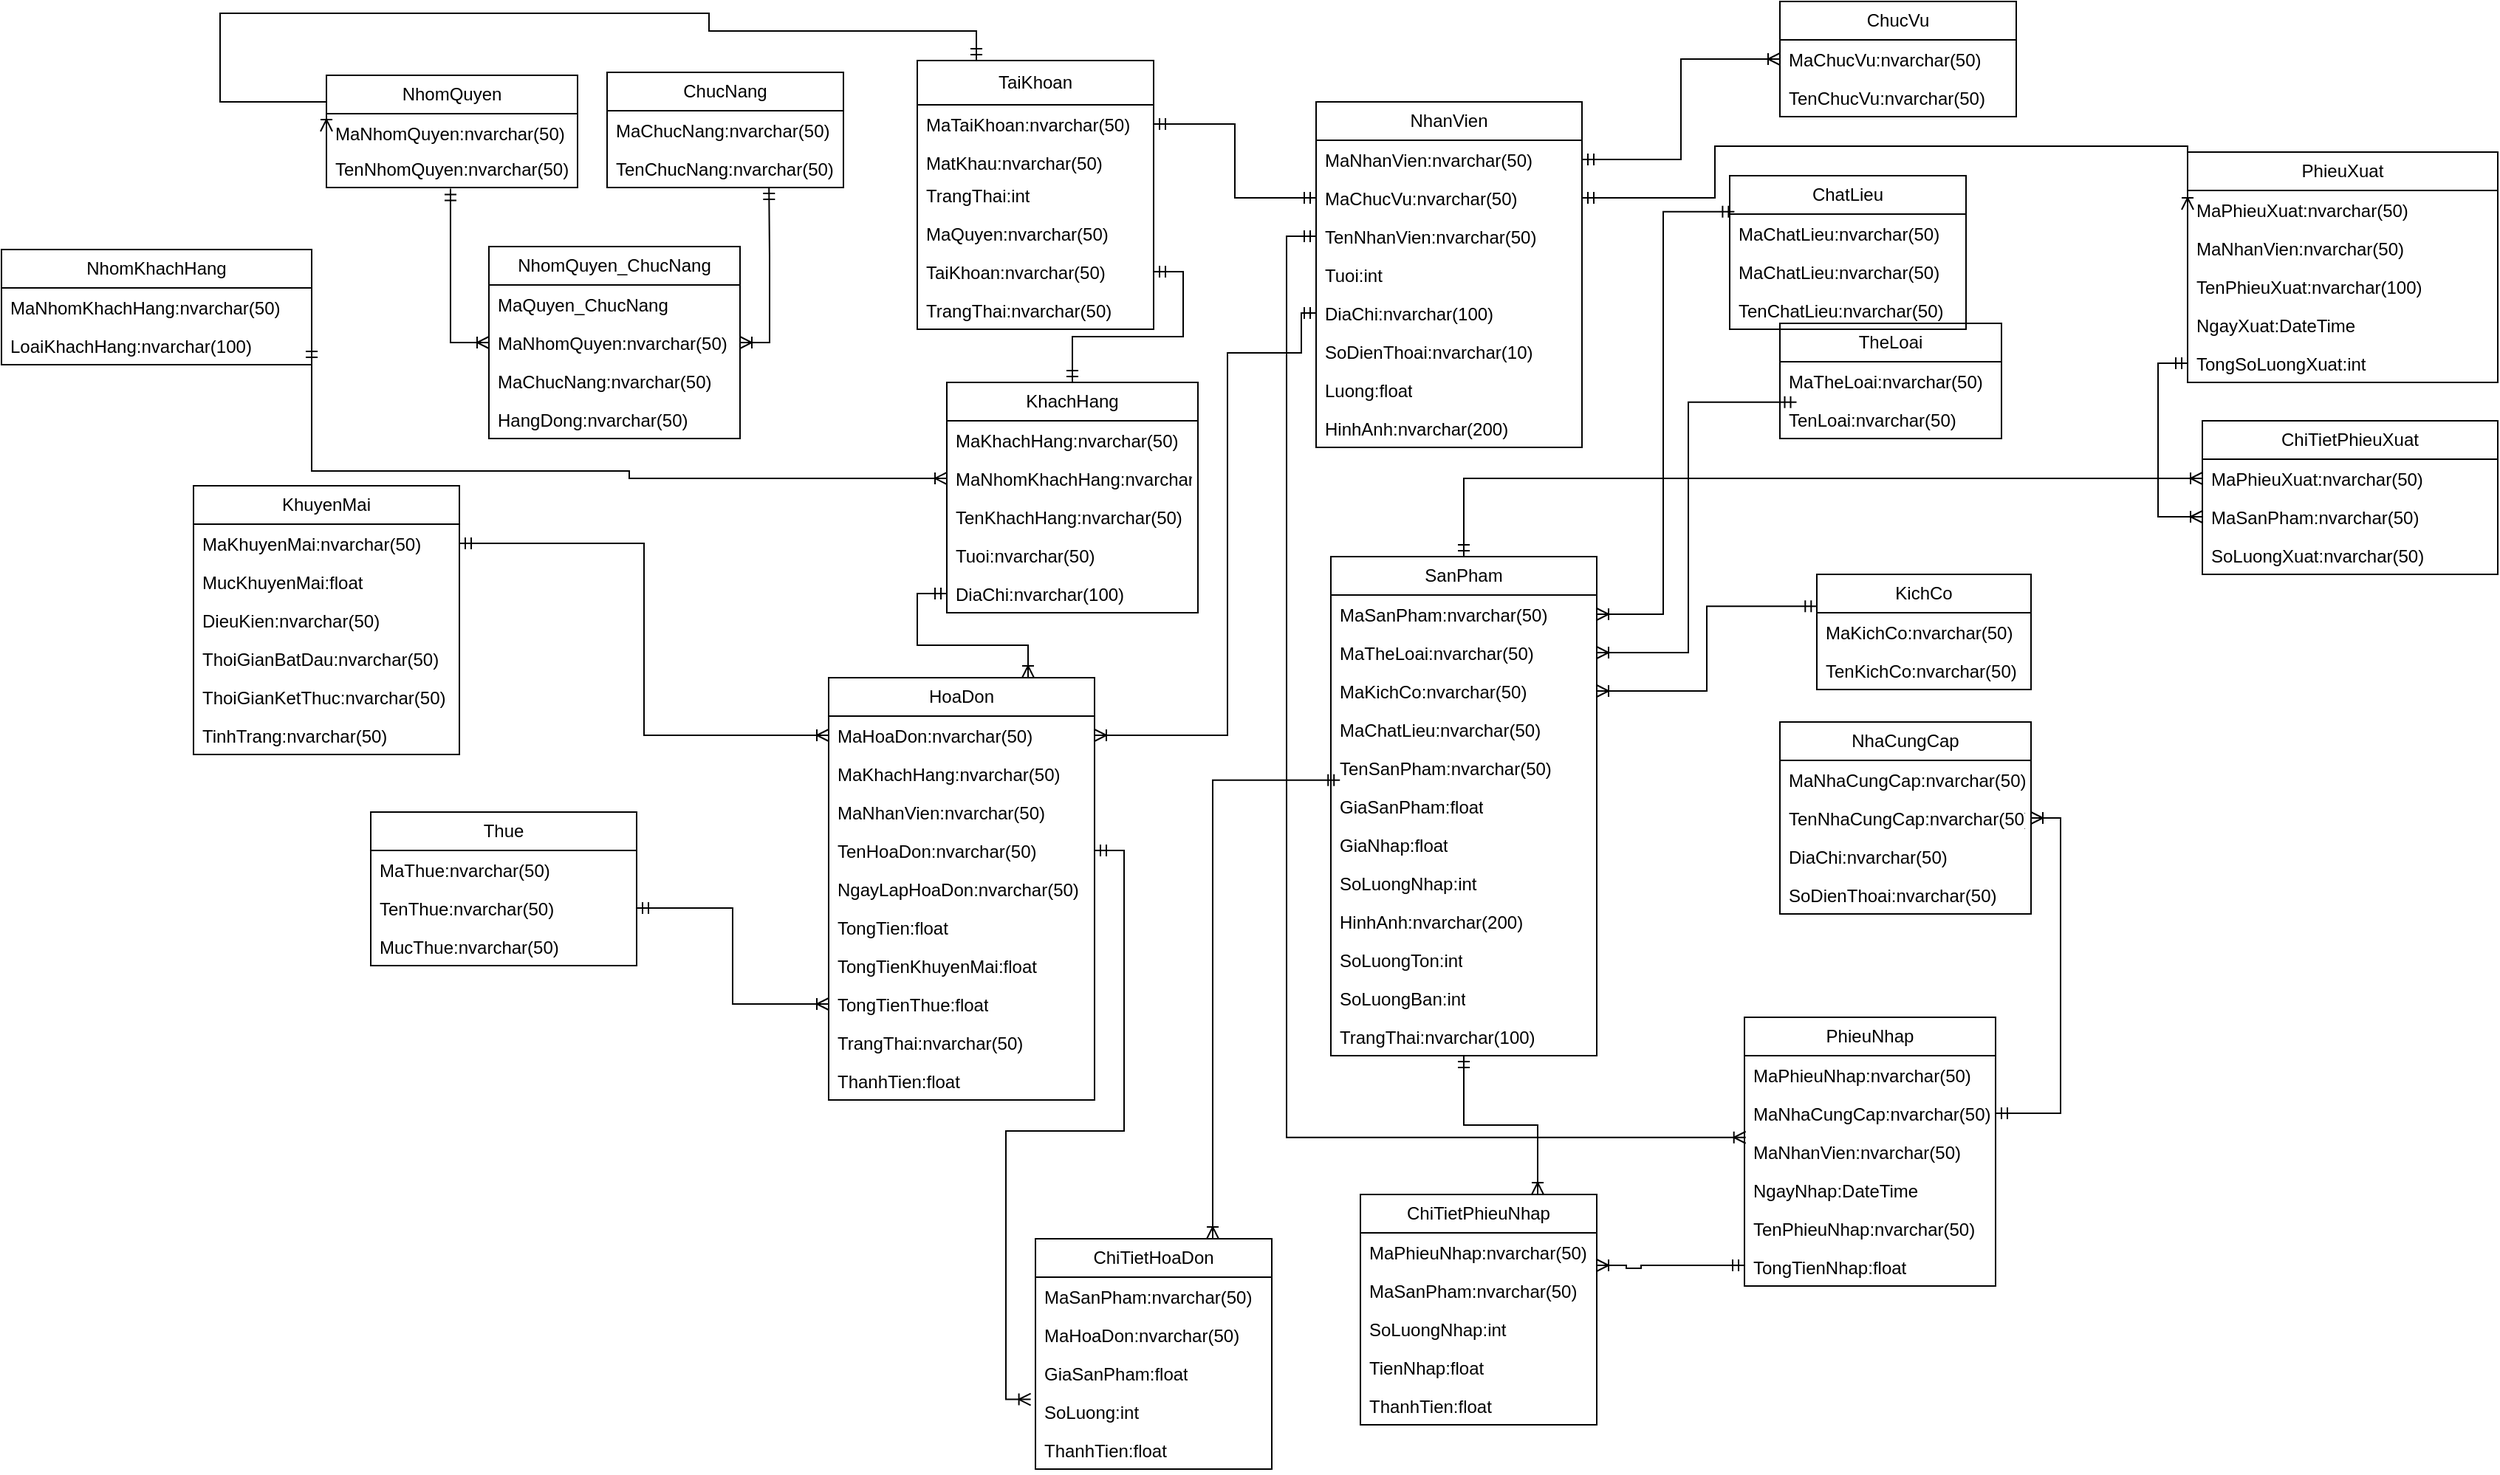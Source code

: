 <mxfile version="21.7.5" type="github">
  <diagram name="Trang-1" id="ebLVP_EeFep824AZLhWY">
    <mxGraphModel dx="1006" dy="559" grid="1" gridSize="10" guides="1" tooltips="1" connect="1" arrows="1" fold="1" page="1" pageScale="1" pageWidth="827" pageHeight="1169" math="0" shadow="0">
      <root>
        <mxCell id="0" />
        <mxCell id="1" parent="0" />
        <mxCell id="6RFZDff2Cd3n8iW6gW3c-8" value="NhomQuyen" style="swimlane;fontStyle=0;childLayout=stackLayout;horizontal=1;startSize=26;fillColor=none;horizontalStack=0;resizeParent=1;resizeParentMax=0;resizeLast=0;collapsible=1;marginBottom=0;whiteSpace=wrap;html=1;" parent="1" vertex="1">
          <mxGeometry x="520" y="52" width="170" height="76" as="geometry" />
        </mxCell>
        <mxCell id="6RFZDff2Cd3n8iW6gW3c-9" value="MaNhomQuyen:nvarchar(50)" style="text;strokeColor=none;fillColor=none;align=left;verticalAlign=top;spacingLeft=4;spacingRight=4;overflow=hidden;rotatable=0;points=[[0,0.5],[1,0.5]];portConstraint=eastwest;whiteSpace=wrap;html=1;" parent="6RFZDff2Cd3n8iW6gW3c-8" vertex="1">
          <mxGeometry y="26" width="170" height="24" as="geometry" />
        </mxCell>
        <mxCell id="6RFZDff2Cd3n8iW6gW3c-10" value="TenNhomQuyen:nvarchar(50)" style="text;strokeColor=none;fillColor=none;align=left;verticalAlign=top;spacingLeft=4;spacingRight=4;overflow=hidden;rotatable=0;points=[[0,0.5],[1,0.5]];portConstraint=eastwest;whiteSpace=wrap;html=1;" parent="6RFZDff2Cd3n8iW6gW3c-8" vertex="1">
          <mxGeometry y="50" width="170" height="26" as="geometry" />
        </mxCell>
        <mxCell id="6RFZDff2Cd3n8iW6gW3c-12" value="ChucNang" style="swimlane;fontStyle=0;childLayout=stackLayout;horizontal=1;startSize=26;fillColor=none;horizontalStack=0;resizeParent=1;resizeParentMax=0;resizeLast=0;collapsible=1;marginBottom=0;whiteSpace=wrap;html=1;" parent="1" vertex="1">
          <mxGeometry x="710" y="50" width="160" height="78" as="geometry" />
        </mxCell>
        <mxCell id="6RFZDff2Cd3n8iW6gW3c-13" value="MaChucNang:nvarchar(50)" style="text;strokeColor=none;fillColor=none;align=left;verticalAlign=top;spacingLeft=4;spacingRight=4;overflow=hidden;rotatable=0;points=[[0,0.5],[1,0.5]];portConstraint=eastwest;whiteSpace=wrap;html=1;" parent="6RFZDff2Cd3n8iW6gW3c-12" vertex="1">
          <mxGeometry y="26" width="160" height="26" as="geometry" />
        </mxCell>
        <mxCell id="6RFZDff2Cd3n8iW6gW3c-14" value="TenChucNang:nvarchar(50)" style="text;strokeColor=none;fillColor=none;align=left;verticalAlign=top;spacingLeft=4;spacingRight=4;overflow=hidden;rotatable=0;points=[[0,0.5],[1,0.5]];portConstraint=eastwest;whiteSpace=wrap;html=1;" parent="6RFZDff2Cd3n8iW6gW3c-12" vertex="1">
          <mxGeometry y="52" width="160" height="26" as="geometry" />
        </mxCell>
        <mxCell id="6RFZDff2Cd3n8iW6gW3c-16" value="NhomQuyen_ChucNang" style="swimlane;fontStyle=0;childLayout=stackLayout;horizontal=1;startSize=26;fillColor=none;horizontalStack=0;resizeParent=1;resizeParentMax=0;resizeLast=0;collapsible=1;marginBottom=0;whiteSpace=wrap;html=1;" parent="1" vertex="1">
          <mxGeometry x="630" y="168" width="170" height="130" as="geometry" />
        </mxCell>
        <mxCell id="uHs2JWFgq39b8XywON-e-52" value="MaQuyen_ChucNang" style="text;strokeColor=none;fillColor=none;align=left;verticalAlign=top;spacingLeft=4;spacingRight=4;overflow=hidden;rotatable=0;points=[[0,0.5],[1,0.5]];portConstraint=eastwest;whiteSpace=wrap;html=1;" parent="6RFZDff2Cd3n8iW6gW3c-16" vertex="1">
          <mxGeometry y="26" width="170" height="26" as="geometry" />
        </mxCell>
        <mxCell id="6RFZDff2Cd3n8iW6gW3c-17" value="MaNhomQuyen:nvarchar(50)" style="text;strokeColor=none;fillColor=none;align=left;verticalAlign=top;spacingLeft=4;spacingRight=4;overflow=hidden;rotatable=0;points=[[0,0.5],[1,0.5]];portConstraint=eastwest;whiteSpace=wrap;html=1;" parent="6RFZDff2Cd3n8iW6gW3c-16" vertex="1">
          <mxGeometry y="52" width="170" height="26" as="geometry" />
        </mxCell>
        <mxCell id="6RFZDff2Cd3n8iW6gW3c-18" value="MaChucNang:nvarchar(50)" style="text;strokeColor=none;fillColor=none;align=left;verticalAlign=top;spacingLeft=4;spacingRight=4;overflow=hidden;rotatable=0;points=[[0,0.5],[1,0.5]];portConstraint=eastwest;whiteSpace=wrap;html=1;" parent="6RFZDff2Cd3n8iW6gW3c-16" vertex="1">
          <mxGeometry y="78" width="170" height="26" as="geometry" />
        </mxCell>
        <mxCell id="uHs2JWFgq39b8XywON-e-51" value="HangDong:nvarchar(50)" style="text;strokeColor=none;fillColor=none;align=left;verticalAlign=top;spacingLeft=4;spacingRight=4;overflow=hidden;rotatable=0;points=[[0,0.5],[1,0.5]];portConstraint=eastwest;whiteSpace=wrap;html=1;" parent="6RFZDff2Cd3n8iW6gW3c-16" vertex="1">
          <mxGeometry y="104" width="170" height="26" as="geometry" />
        </mxCell>
        <mxCell id="6RFZDff2Cd3n8iW6gW3c-22" style="edgeStyle=orthogonalEdgeStyle;rounded=0;orthogonalLoop=1;jettySize=auto;html=1;exitX=0;exitY=0.5;exitDx=0;exitDy=0;entryX=0.494;entryY=1.031;entryDx=0;entryDy=0;entryPerimeter=0;startArrow=ERoneToMany;startFill=0;endArrow=ERmandOne;endFill=0;" parent="1" source="6RFZDff2Cd3n8iW6gW3c-17" target="6RFZDff2Cd3n8iW6gW3c-10" edge="1">
          <mxGeometry relative="1" as="geometry" />
        </mxCell>
        <mxCell id="6RFZDff2Cd3n8iW6gW3c-23" style="edgeStyle=orthogonalEdgeStyle;rounded=0;orthogonalLoop=1;jettySize=auto;html=1;exitX=1;exitY=0.5;exitDx=0;exitDy=0;entryX=0.685;entryY=1;entryDx=0;entryDy=0;entryPerimeter=0;endArrow=ERmandOne;endFill=0;startArrow=ERoneToMany;startFill=0;" parent="1" source="6RFZDff2Cd3n8iW6gW3c-17" target="6RFZDff2Cd3n8iW6gW3c-14" edge="1">
          <mxGeometry relative="1" as="geometry" />
        </mxCell>
        <mxCell id="6RFZDff2Cd3n8iW6gW3c-29" value="TaiKhoan" style="swimlane;fontStyle=0;childLayout=stackLayout;horizontal=1;startSize=30;fillColor=none;horizontalStack=0;resizeParent=1;resizeParentMax=0;resizeLast=0;collapsible=1;marginBottom=0;whiteSpace=wrap;html=1;" parent="1" vertex="1">
          <mxGeometry x="920" y="42" width="160" height="182" as="geometry" />
        </mxCell>
        <mxCell id="6RFZDff2Cd3n8iW6gW3c-30" value="MaTaiKhoan:nvarchar(50)" style="text;strokeColor=none;fillColor=none;align=left;verticalAlign=top;spacingLeft=4;spacingRight=4;overflow=hidden;rotatable=0;points=[[0,0.5],[1,0.5]];portConstraint=eastwest;whiteSpace=wrap;html=1;" parent="6RFZDff2Cd3n8iW6gW3c-29" vertex="1">
          <mxGeometry y="30" width="160" height="26" as="geometry" />
        </mxCell>
        <mxCell id="6RFZDff2Cd3n8iW6gW3c-31" value="MatKhau:nvarchar(50)" style="text;strokeColor=none;fillColor=none;align=left;verticalAlign=top;spacingLeft=4;spacingRight=4;overflow=hidden;rotatable=0;points=[[0,0.5],[1,0.5]];portConstraint=eastwest;whiteSpace=wrap;html=1;" parent="6RFZDff2Cd3n8iW6gW3c-29" vertex="1">
          <mxGeometry y="56" width="160" height="22" as="geometry" />
        </mxCell>
        <mxCell id="6RFZDff2Cd3n8iW6gW3c-33" value="TrangThai:int" style="text;strokeColor=none;fillColor=none;align=left;verticalAlign=top;spacingLeft=4;spacingRight=4;overflow=hidden;rotatable=0;points=[[0,0.5],[1,0.5]];portConstraint=eastwest;whiteSpace=wrap;html=1;" parent="6RFZDff2Cd3n8iW6gW3c-29" vertex="1">
          <mxGeometry y="78" width="160" height="26" as="geometry" />
        </mxCell>
        <mxCell id="6RFZDff2Cd3n8iW6gW3c-34" value="MaQuyen:nvarchar(50)" style="text;strokeColor=none;fillColor=none;align=left;verticalAlign=top;spacingLeft=4;spacingRight=4;overflow=hidden;rotatable=0;points=[[0,0.5],[1,0.5]];portConstraint=eastwest;whiteSpace=wrap;html=1;" parent="6RFZDff2Cd3n8iW6gW3c-29" vertex="1">
          <mxGeometry y="104" width="160" height="26" as="geometry" />
        </mxCell>
        <mxCell id="6RFZDff2Cd3n8iW6gW3c-32" value="TaiKhoan:nvarchar(50)" style="text;strokeColor=none;fillColor=none;align=left;verticalAlign=top;spacingLeft=4;spacingRight=4;overflow=hidden;rotatable=0;points=[[0,0.5],[1,0.5]];portConstraint=eastwest;whiteSpace=wrap;html=1;" parent="6RFZDff2Cd3n8iW6gW3c-29" vertex="1">
          <mxGeometry y="130" width="160" height="26" as="geometry" />
        </mxCell>
        <mxCell id="uHs2JWFgq39b8XywON-e-58" value="TrangThai:nvarchar(50)" style="text;strokeColor=none;fillColor=none;align=left;verticalAlign=top;spacingLeft=4;spacingRight=4;overflow=hidden;rotatable=0;points=[[0,0.5],[1,0.5]];portConstraint=eastwest;whiteSpace=wrap;html=1;" parent="6RFZDff2Cd3n8iW6gW3c-29" vertex="1">
          <mxGeometry y="156" width="160" height="26" as="geometry" />
        </mxCell>
        <mxCell id="6RFZDff2Cd3n8iW6gW3c-35" style="edgeStyle=orthogonalEdgeStyle;rounded=0;orthogonalLoop=1;jettySize=auto;html=1;exitX=0;exitY=0.5;exitDx=0;exitDy=0;entryX=0.25;entryY=0;entryDx=0;entryDy=0;endArrow=ERmandOne;endFill=0;startArrow=ERoneToMany;startFill=0;" parent="1" source="6RFZDff2Cd3n8iW6gW3c-9" target="6RFZDff2Cd3n8iW6gW3c-29" edge="1">
          <mxGeometry relative="1" as="geometry">
            <Array as="points">
              <mxPoint x="448" y="70" />
              <mxPoint x="448" y="10" />
              <mxPoint x="779" y="10" />
              <mxPoint x="779" y="22" />
              <mxPoint x="960" y="22" />
            </Array>
          </mxGeometry>
        </mxCell>
        <mxCell id="6RFZDff2Cd3n8iW6gW3c-36" value="NhanVien" style="swimlane;fontStyle=0;childLayout=stackLayout;horizontal=1;startSize=26;fillColor=none;horizontalStack=0;resizeParent=1;resizeParentMax=0;resizeLast=0;collapsible=1;marginBottom=0;whiteSpace=wrap;html=1;" parent="1" vertex="1">
          <mxGeometry x="1190" y="70" width="180" height="234" as="geometry" />
        </mxCell>
        <mxCell id="6RFZDff2Cd3n8iW6gW3c-37" value="MaNhanVien:nvarchar(50)" style="text;strokeColor=none;fillColor=none;align=left;verticalAlign=top;spacingLeft=4;spacingRight=4;overflow=hidden;rotatable=0;points=[[0,0.5],[1,0.5]];portConstraint=eastwest;whiteSpace=wrap;html=1;" parent="6RFZDff2Cd3n8iW6gW3c-36" vertex="1">
          <mxGeometry y="26" width="180" height="26" as="geometry" />
        </mxCell>
        <mxCell id="6RFZDff2Cd3n8iW6gW3c-48" value="MaChucVu:nvarchar(50)" style="text;strokeColor=none;fillColor=none;align=left;verticalAlign=top;spacingLeft=4;spacingRight=4;overflow=hidden;rotatable=0;points=[[0,0.5],[1,0.5]];portConstraint=eastwest;whiteSpace=wrap;html=1;" parent="6RFZDff2Cd3n8iW6gW3c-36" vertex="1">
          <mxGeometry y="52" width="180" height="26" as="geometry" />
        </mxCell>
        <mxCell id="6RFZDff2Cd3n8iW6gW3c-39" value="TenNhanVien:nvarchar(50)" style="text;strokeColor=none;fillColor=none;align=left;verticalAlign=top;spacingLeft=4;spacingRight=4;overflow=hidden;rotatable=0;points=[[0,0.5],[1,0.5]];portConstraint=eastwest;whiteSpace=wrap;html=1;" parent="6RFZDff2Cd3n8iW6gW3c-36" vertex="1">
          <mxGeometry y="78" width="180" height="26" as="geometry" />
        </mxCell>
        <mxCell id="6RFZDff2Cd3n8iW6gW3c-40" value="Tuoi:int" style="text;strokeColor=none;fillColor=none;align=left;verticalAlign=top;spacingLeft=4;spacingRight=4;overflow=hidden;rotatable=0;points=[[0,0.5],[1,0.5]];portConstraint=eastwest;whiteSpace=wrap;html=1;" parent="6RFZDff2Cd3n8iW6gW3c-36" vertex="1">
          <mxGeometry y="104" width="180" height="26" as="geometry" />
        </mxCell>
        <mxCell id="6RFZDff2Cd3n8iW6gW3c-41" value="DiaChi:nvarchar(100)" style="text;strokeColor=none;fillColor=none;align=left;verticalAlign=top;spacingLeft=4;spacingRight=4;overflow=hidden;rotatable=0;points=[[0,0.5],[1,0.5]];portConstraint=eastwest;whiteSpace=wrap;html=1;" parent="6RFZDff2Cd3n8iW6gW3c-36" vertex="1">
          <mxGeometry y="130" width="180" height="26" as="geometry" />
        </mxCell>
        <mxCell id="6RFZDff2Cd3n8iW6gW3c-42" value="SoDienThoai:nvarchar(10)" style="text;strokeColor=none;fillColor=none;align=left;verticalAlign=top;spacingLeft=4;spacingRight=4;overflow=hidden;rotatable=0;points=[[0,0.5],[1,0.5]];portConstraint=eastwest;whiteSpace=wrap;html=1;" parent="6RFZDff2Cd3n8iW6gW3c-36" vertex="1">
          <mxGeometry y="156" width="180" height="26" as="geometry" />
        </mxCell>
        <mxCell id="6RFZDff2Cd3n8iW6gW3c-43" value="Luong:float" style="text;strokeColor=none;fillColor=none;align=left;verticalAlign=top;spacingLeft=4;spacingRight=4;overflow=hidden;rotatable=0;points=[[0,0.5],[1,0.5]];portConstraint=eastwest;whiteSpace=wrap;html=1;" parent="6RFZDff2Cd3n8iW6gW3c-36" vertex="1">
          <mxGeometry y="182" width="180" height="26" as="geometry" />
        </mxCell>
        <mxCell id="uHs2JWFgq39b8XywON-e-56" value="HinhAnh:nvarchar(200)" style="text;strokeColor=none;fillColor=none;align=left;verticalAlign=top;spacingLeft=4;spacingRight=4;overflow=hidden;rotatable=0;points=[[0,0.5],[1,0.5]];portConstraint=eastwest;whiteSpace=wrap;html=1;" parent="6RFZDff2Cd3n8iW6gW3c-36" vertex="1">
          <mxGeometry y="208" width="180" height="26" as="geometry" />
        </mxCell>
        <mxCell id="6RFZDff2Cd3n8iW6gW3c-44" value="ChucVu" style="swimlane;fontStyle=0;childLayout=stackLayout;horizontal=1;startSize=26;fillColor=none;horizontalStack=0;resizeParent=1;resizeParentMax=0;resizeLast=0;collapsible=1;marginBottom=0;whiteSpace=wrap;html=1;" parent="1" vertex="1">
          <mxGeometry x="1504" y="2" width="160" height="78" as="geometry" />
        </mxCell>
        <mxCell id="6RFZDff2Cd3n8iW6gW3c-45" value="MaChucVu:nvarchar(50)" style="text;strokeColor=none;fillColor=none;align=left;verticalAlign=top;spacingLeft=4;spacingRight=4;overflow=hidden;rotatable=0;points=[[0,0.5],[1,0.5]];portConstraint=eastwest;whiteSpace=wrap;html=1;" parent="6RFZDff2Cd3n8iW6gW3c-44" vertex="1">
          <mxGeometry y="26" width="160" height="26" as="geometry" />
        </mxCell>
        <mxCell id="6RFZDff2Cd3n8iW6gW3c-46" value="TenChucVu:nvarchar(50)" style="text;strokeColor=none;fillColor=none;align=left;verticalAlign=top;spacingLeft=4;spacingRight=4;overflow=hidden;rotatable=0;points=[[0,0.5],[1,0.5]];portConstraint=eastwest;whiteSpace=wrap;html=1;" parent="6RFZDff2Cd3n8iW6gW3c-44" vertex="1">
          <mxGeometry y="52" width="160" height="26" as="geometry" />
        </mxCell>
        <mxCell id="6RFZDff2Cd3n8iW6gW3c-49" style="edgeStyle=orthogonalEdgeStyle;rounded=0;orthogonalLoop=1;jettySize=auto;html=1;exitX=1;exitY=0.5;exitDx=0;exitDy=0;startArrow=ERmandOne;startFill=0;endArrow=ERmandOne;endFill=0;" parent="1" source="6RFZDff2Cd3n8iW6gW3c-30" target="6RFZDff2Cd3n8iW6gW3c-48" edge="1">
          <mxGeometry relative="1" as="geometry" />
        </mxCell>
        <mxCell id="6RFZDff2Cd3n8iW6gW3c-56" value="" style="edgeStyle=orthogonalEdgeStyle;rounded=0;orthogonalLoop=1;jettySize=auto;html=1;startArrow=ERmandOne;startFill=0;endArrow=ERmandOne;endFill=0;" parent="1" source="6RFZDff2Cd3n8iW6gW3c-50" target="6RFZDff2Cd3n8iW6gW3c-32" edge="1">
          <mxGeometry relative="1" as="geometry" />
        </mxCell>
        <mxCell id="6RFZDff2Cd3n8iW6gW3c-50" value="KhachHang" style="swimlane;fontStyle=0;childLayout=stackLayout;horizontal=1;startSize=26;fillColor=none;horizontalStack=0;resizeParent=1;resizeParentMax=0;resizeLast=0;collapsible=1;marginBottom=0;whiteSpace=wrap;html=1;" parent="1" vertex="1">
          <mxGeometry x="940" y="260" width="170" height="156" as="geometry" />
        </mxCell>
        <mxCell id="6RFZDff2Cd3n8iW6gW3c-51" value="MaKhachHang:nvarchar(50)" style="text;strokeColor=none;fillColor=none;align=left;verticalAlign=top;spacingLeft=4;spacingRight=4;overflow=hidden;rotatable=0;points=[[0,0.5],[1,0.5]];portConstraint=eastwest;whiteSpace=wrap;html=1;" parent="6RFZDff2Cd3n8iW6gW3c-50" vertex="1">
          <mxGeometry y="26" width="170" height="26" as="geometry" />
        </mxCell>
        <mxCell id="uHs2JWFgq39b8XywON-e-99" value="MaNhomKhachHang:nvarchar(50)" style="text;strokeColor=none;fillColor=none;align=left;verticalAlign=top;spacingLeft=4;spacingRight=4;overflow=hidden;rotatable=0;points=[[0,0.5],[1,0.5]];portConstraint=eastwest;whiteSpace=wrap;html=1;" parent="6RFZDff2Cd3n8iW6gW3c-50" vertex="1">
          <mxGeometry y="52" width="170" height="26" as="geometry" />
        </mxCell>
        <mxCell id="6RFZDff2Cd3n8iW6gW3c-52" value="TenKhachHang:nvarchar(50)" style="text;strokeColor=none;fillColor=none;align=left;verticalAlign=top;spacingLeft=4;spacingRight=4;overflow=hidden;rotatable=0;points=[[0,0.5],[1,0.5]];portConstraint=eastwest;whiteSpace=wrap;html=1;" parent="6RFZDff2Cd3n8iW6gW3c-50" vertex="1">
          <mxGeometry y="78" width="170" height="26" as="geometry" />
        </mxCell>
        <mxCell id="6RFZDff2Cd3n8iW6gW3c-53" value="Tuoi:nvarchar(50)" style="text;strokeColor=none;fillColor=none;align=left;verticalAlign=top;spacingLeft=4;spacingRight=4;overflow=hidden;rotatable=0;points=[[0,0.5],[1,0.5]];portConstraint=eastwest;whiteSpace=wrap;html=1;" parent="6RFZDff2Cd3n8iW6gW3c-50" vertex="1">
          <mxGeometry y="104" width="170" height="26" as="geometry" />
        </mxCell>
        <mxCell id="6RFZDff2Cd3n8iW6gW3c-55" value="DiaChi:nvarchar(100)" style="text;strokeColor=none;fillColor=none;align=left;verticalAlign=top;spacingLeft=4;spacingRight=4;overflow=hidden;rotatable=0;points=[[0,0.5],[1,0.5]];portConstraint=eastwest;whiteSpace=wrap;html=1;" parent="6RFZDff2Cd3n8iW6gW3c-50" vertex="1">
          <mxGeometry y="130" width="170" height="26" as="geometry" />
        </mxCell>
        <mxCell id="6RFZDff2Cd3n8iW6gW3c-58" style="edgeStyle=orthogonalEdgeStyle;rounded=0;orthogonalLoop=1;jettySize=auto;html=1;exitX=1;exitY=0.5;exitDx=0;exitDy=0;entryX=0;entryY=0.5;entryDx=0;entryDy=0;startArrow=ERmandOne;startFill=0;endArrow=ERoneToMany;endFill=0;" parent="1" source="6RFZDff2Cd3n8iW6gW3c-37" target="6RFZDff2Cd3n8iW6gW3c-45" edge="1">
          <mxGeometry relative="1" as="geometry" />
        </mxCell>
        <mxCell id="6RFZDff2Cd3n8iW6gW3c-59" value="TheLoai" style="swimlane;fontStyle=0;childLayout=stackLayout;horizontal=1;startSize=26;fillColor=none;horizontalStack=0;resizeParent=1;resizeParentMax=0;resizeLast=0;collapsible=1;marginBottom=0;whiteSpace=wrap;html=1;" parent="1" vertex="1">
          <mxGeometry x="1504" y="220" width="150" height="78" as="geometry" />
        </mxCell>
        <mxCell id="6RFZDff2Cd3n8iW6gW3c-60" value="MaTheLoai:nvarchar(50)" style="text;strokeColor=none;fillColor=none;align=left;verticalAlign=top;spacingLeft=4;spacingRight=4;overflow=hidden;rotatable=0;points=[[0,0.5],[1,0.5]];portConstraint=eastwest;whiteSpace=wrap;html=1;" parent="6RFZDff2Cd3n8iW6gW3c-59" vertex="1">
          <mxGeometry y="26" width="150" height="26" as="geometry" />
        </mxCell>
        <mxCell id="6RFZDff2Cd3n8iW6gW3c-61" value="TenLoai:nvarchar(50)" style="text;strokeColor=none;fillColor=none;align=left;verticalAlign=top;spacingLeft=4;spacingRight=4;overflow=hidden;rotatable=0;points=[[0,0.5],[1,0.5]];portConstraint=eastwest;whiteSpace=wrap;html=1;" parent="6RFZDff2Cd3n8iW6gW3c-59" vertex="1">
          <mxGeometry y="52" width="150" height="26" as="geometry" />
        </mxCell>
        <mxCell id="2Zzb6xb3Z6eX48pLHYo1-17" style="edgeStyle=orthogonalEdgeStyle;rounded=0;orthogonalLoop=1;jettySize=auto;html=1;exitX=0.5;exitY=0;exitDx=0;exitDy=0;entryX=0;entryY=0.5;entryDx=0;entryDy=0;startArrow=ERmandOne;startFill=0;endArrow=ERoneToMany;endFill=0;" parent="1" source="6RFZDff2Cd3n8iW6gW3c-63" target="2Zzb6xb3Z6eX48pLHYo1-9" edge="1">
          <mxGeometry relative="1" as="geometry" />
        </mxCell>
        <mxCell id="6RFZDff2Cd3n8iW6gW3c-63" value="SanPham" style="swimlane;fontStyle=0;childLayout=stackLayout;horizontal=1;startSize=26;fillColor=none;horizontalStack=0;resizeParent=1;resizeParentMax=0;resizeLast=0;collapsible=1;marginBottom=0;whiteSpace=wrap;html=1;" parent="1" vertex="1">
          <mxGeometry x="1200" y="378" width="180" height="338" as="geometry" />
        </mxCell>
        <mxCell id="6RFZDff2Cd3n8iW6gW3c-64" value="MaSanPham:nvarchar(50)" style="text;strokeColor=none;fillColor=none;align=left;verticalAlign=top;spacingLeft=4;spacingRight=4;overflow=hidden;rotatable=0;points=[[0,0.5],[1,0.5]];portConstraint=eastwest;whiteSpace=wrap;html=1;" parent="6RFZDff2Cd3n8iW6gW3c-63" vertex="1">
          <mxGeometry y="26" width="180" height="26" as="geometry" />
        </mxCell>
        <mxCell id="6RFZDff2Cd3n8iW6gW3c-65" value="MaTheLoai:nvarchar(50)" style="text;strokeColor=none;fillColor=none;align=left;verticalAlign=top;spacingLeft=4;spacingRight=4;overflow=hidden;rotatable=0;points=[[0,0.5],[1,0.5]];portConstraint=eastwest;whiteSpace=wrap;html=1;" parent="6RFZDff2Cd3n8iW6gW3c-63" vertex="1">
          <mxGeometry y="52" width="180" height="26" as="geometry" />
        </mxCell>
        <mxCell id="6RFZDff2Cd3n8iW6gW3c-82" value="MaKichCo:nvarchar(50)" style="text;strokeColor=none;fillColor=none;align=left;verticalAlign=top;spacingLeft=4;spacingRight=4;overflow=hidden;rotatable=0;points=[[0,0.5],[1,0.5]];portConstraint=eastwest;whiteSpace=wrap;html=1;" parent="6RFZDff2Cd3n8iW6gW3c-63" vertex="1">
          <mxGeometry y="78" width="180" height="26" as="geometry" />
        </mxCell>
        <mxCell id="6RFZDff2Cd3n8iW6gW3c-66" value="MaChatLieu:nvarchar(50)" style="text;strokeColor=none;fillColor=none;align=left;verticalAlign=top;spacingLeft=4;spacingRight=4;overflow=hidden;rotatable=0;points=[[0,0.5],[1,0.5]];portConstraint=eastwest;whiteSpace=wrap;html=1;" parent="6RFZDff2Cd3n8iW6gW3c-63" vertex="1">
          <mxGeometry y="104" width="180" height="26" as="geometry" />
        </mxCell>
        <mxCell id="6RFZDff2Cd3n8iW6gW3c-84" value="TenSanPham:nvarchar(50)" style="text;strokeColor=none;fillColor=none;align=left;verticalAlign=top;spacingLeft=4;spacingRight=4;overflow=hidden;rotatable=0;points=[[0,0.5],[1,0.5]];portConstraint=eastwest;whiteSpace=wrap;html=1;" parent="6RFZDff2Cd3n8iW6gW3c-63" vertex="1">
          <mxGeometry y="130" width="180" height="26" as="geometry" />
        </mxCell>
        <mxCell id="6RFZDff2Cd3n8iW6gW3c-85" value="GiaSanPham:float" style="text;strokeColor=none;fillColor=none;align=left;verticalAlign=top;spacingLeft=4;spacingRight=4;overflow=hidden;rotatable=0;points=[[0,0.5],[1,0.5]];portConstraint=eastwest;whiteSpace=wrap;html=1;" parent="6RFZDff2Cd3n8iW6gW3c-63" vertex="1">
          <mxGeometry y="156" width="180" height="26" as="geometry" />
        </mxCell>
        <mxCell id="uHs2JWFgq39b8XywON-e-39" value="GiaNhap:float&lt;br&gt;" style="text;strokeColor=none;fillColor=none;align=left;verticalAlign=top;spacingLeft=4;spacingRight=4;overflow=hidden;rotatable=0;points=[[0,0.5],[1,0.5]];portConstraint=eastwest;whiteSpace=wrap;html=1;" parent="6RFZDff2Cd3n8iW6gW3c-63" vertex="1">
          <mxGeometry y="182" width="180" height="26" as="geometry" />
        </mxCell>
        <mxCell id="6RFZDff2Cd3n8iW6gW3c-86" value="SoLuongNhap:int" style="text;strokeColor=none;fillColor=none;align=left;verticalAlign=top;spacingLeft=4;spacingRight=4;overflow=hidden;rotatable=0;points=[[0,0.5],[1,0.5]];portConstraint=eastwest;whiteSpace=wrap;html=1;" parent="6RFZDff2Cd3n8iW6gW3c-63" vertex="1">
          <mxGeometry y="208" width="180" height="26" as="geometry" />
        </mxCell>
        <mxCell id="uHs2JWFgq39b8XywON-e-55" value="HinhAnh:nvarchar(200)" style="text;strokeColor=none;fillColor=none;align=left;verticalAlign=top;spacingLeft=4;spacingRight=4;overflow=hidden;rotatable=0;points=[[0,0.5],[1,0.5]];portConstraint=eastwest;whiteSpace=wrap;html=1;" parent="6RFZDff2Cd3n8iW6gW3c-63" vertex="1">
          <mxGeometry y="234" width="180" height="26" as="geometry" />
        </mxCell>
        <mxCell id="6RFZDff2Cd3n8iW6gW3c-87" value="SoLuongTon:int" style="text;strokeColor=none;fillColor=none;align=left;verticalAlign=top;spacingLeft=4;spacingRight=4;overflow=hidden;rotatable=0;points=[[0,0.5],[1,0.5]];portConstraint=eastwest;whiteSpace=wrap;html=1;" parent="6RFZDff2Cd3n8iW6gW3c-63" vertex="1">
          <mxGeometry y="260" width="180" height="26" as="geometry" />
        </mxCell>
        <mxCell id="6RFZDff2Cd3n8iW6gW3c-88" value="SoLuongBan:int" style="text;strokeColor=none;fillColor=none;align=left;verticalAlign=top;spacingLeft=4;spacingRight=4;overflow=hidden;rotatable=0;points=[[0,0.5],[1,0.5]];portConstraint=eastwest;whiteSpace=wrap;html=1;" parent="6RFZDff2Cd3n8iW6gW3c-63" vertex="1">
          <mxGeometry y="286" width="180" height="26" as="geometry" />
        </mxCell>
        <mxCell id="uHs2JWFgq39b8XywON-e-42" value="TrangThai:nvarchar(100)" style="text;strokeColor=none;fillColor=none;align=left;verticalAlign=top;spacingLeft=4;spacingRight=4;overflow=hidden;rotatable=0;points=[[0,0.5],[1,0.5]];portConstraint=eastwest;whiteSpace=wrap;html=1;" parent="6RFZDff2Cd3n8iW6gW3c-63" vertex="1">
          <mxGeometry y="312" width="180" height="26" as="geometry" />
        </mxCell>
        <mxCell id="6RFZDff2Cd3n8iW6gW3c-71" value="ChatLieu" style="swimlane;fontStyle=0;childLayout=stackLayout;horizontal=1;startSize=26;fillColor=none;horizontalStack=0;resizeParent=1;resizeParentMax=0;resizeLast=0;collapsible=1;marginBottom=0;whiteSpace=wrap;html=1;" parent="1" vertex="1">
          <mxGeometry x="1470" y="120" width="160" height="104" as="geometry" />
        </mxCell>
        <mxCell id="6RFZDff2Cd3n8iW6gW3c-72" value="MaChatLieu:nvarchar(50)" style="text;strokeColor=none;fillColor=none;align=left;verticalAlign=top;spacingLeft=4;spacingRight=4;overflow=hidden;rotatable=0;points=[[0,0.5],[1,0.5]];portConstraint=eastwest;whiteSpace=wrap;html=1;" parent="6RFZDff2Cd3n8iW6gW3c-71" vertex="1">
          <mxGeometry y="26" width="160" height="26" as="geometry" />
        </mxCell>
        <mxCell id="2Zzb6xb3Z6eX48pLHYo1-14" value="MaChatLieu:nvarchar(50)" style="text;strokeColor=none;fillColor=none;align=left;verticalAlign=top;spacingLeft=4;spacingRight=4;overflow=hidden;rotatable=0;points=[[0,0.5],[1,0.5]];portConstraint=eastwest;whiteSpace=wrap;html=1;" parent="6RFZDff2Cd3n8iW6gW3c-71" vertex="1">
          <mxGeometry y="52" width="160" height="26" as="geometry" />
        </mxCell>
        <mxCell id="6RFZDff2Cd3n8iW6gW3c-73" value="TenChatLieu:nvarchar(50)" style="text;strokeColor=none;fillColor=none;align=left;verticalAlign=top;spacingLeft=4;spacingRight=4;overflow=hidden;rotatable=0;points=[[0,0.5],[1,0.5]];portConstraint=eastwest;whiteSpace=wrap;html=1;" parent="6RFZDff2Cd3n8iW6gW3c-71" vertex="1">
          <mxGeometry y="78" width="160" height="26" as="geometry" />
        </mxCell>
        <mxCell id="6RFZDff2Cd3n8iW6gW3c-75" style="edgeStyle=orthogonalEdgeStyle;rounded=0;orthogonalLoop=1;jettySize=auto;html=1;exitX=1;exitY=0.5;exitDx=0;exitDy=0;entryX=0.02;entryY=-0.062;entryDx=0;entryDy=0;entryPerimeter=0;startArrow=ERoneToMany;startFill=0;endArrow=ERmandOne;endFill=0;" parent="1" source="6RFZDff2Cd3n8iW6gW3c-64" target="6RFZDff2Cd3n8iW6gW3c-72" edge="1">
          <mxGeometry relative="1" as="geometry" />
        </mxCell>
        <mxCell id="6RFZDff2Cd3n8iW6gW3c-76" style="edgeStyle=orthogonalEdgeStyle;rounded=0;orthogonalLoop=1;jettySize=auto;html=1;exitX=1;exitY=0.5;exitDx=0;exitDy=0;entryX=0.075;entryY=0.054;entryDx=0;entryDy=0;entryPerimeter=0;startArrow=ERoneToMany;startFill=0;endArrow=ERmandOne;endFill=0;" parent="1" source="6RFZDff2Cd3n8iW6gW3c-65" target="6RFZDff2Cd3n8iW6gW3c-61" edge="1">
          <mxGeometry relative="1" as="geometry" />
        </mxCell>
        <mxCell id="6RFZDff2Cd3n8iW6gW3c-78" value="KichCo" style="swimlane;fontStyle=0;childLayout=stackLayout;horizontal=1;startSize=26;fillColor=none;horizontalStack=0;resizeParent=1;resizeParentMax=0;resizeLast=0;collapsible=1;marginBottom=0;whiteSpace=wrap;html=1;" parent="1" vertex="1">
          <mxGeometry x="1529" y="390" width="145" height="78" as="geometry" />
        </mxCell>
        <mxCell id="6RFZDff2Cd3n8iW6gW3c-79" value="MaKichCo:nvarchar(50)" style="text;strokeColor=none;fillColor=none;align=left;verticalAlign=top;spacingLeft=4;spacingRight=4;overflow=hidden;rotatable=0;points=[[0,0.5],[1,0.5]];portConstraint=eastwest;whiteSpace=wrap;html=1;" parent="6RFZDff2Cd3n8iW6gW3c-78" vertex="1">
          <mxGeometry y="26" width="145" height="26" as="geometry" />
        </mxCell>
        <mxCell id="6RFZDff2Cd3n8iW6gW3c-80" value="TenKichCo:nvarchar(50)" style="text;strokeColor=none;fillColor=none;align=left;verticalAlign=top;spacingLeft=4;spacingRight=4;overflow=hidden;rotatable=0;points=[[0,0.5],[1,0.5]];portConstraint=eastwest;whiteSpace=wrap;html=1;" parent="6RFZDff2Cd3n8iW6gW3c-78" vertex="1">
          <mxGeometry y="52" width="145" height="26" as="geometry" />
        </mxCell>
        <mxCell id="6RFZDff2Cd3n8iW6gW3c-83" style="edgeStyle=orthogonalEdgeStyle;rounded=0;orthogonalLoop=1;jettySize=auto;html=1;exitX=1;exitY=0.5;exitDx=0;exitDy=0;entryX=0.001;entryY=-0.169;entryDx=0;entryDy=0;entryPerimeter=0;startArrow=ERoneToMany;startFill=0;endArrow=ERmandOne;endFill=0;" parent="1" source="6RFZDff2Cd3n8iW6gW3c-82" target="6RFZDff2Cd3n8iW6gW3c-79" edge="1">
          <mxGeometry relative="1" as="geometry" />
        </mxCell>
        <mxCell id="6RFZDff2Cd3n8iW6gW3c-89" value="NhaCungCap" style="swimlane;fontStyle=0;childLayout=stackLayout;horizontal=1;startSize=26;fillColor=none;horizontalStack=0;resizeParent=1;resizeParentMax=0;resizeLast=0;collapsible=1;marginBottom=0;whiteSpace=wrap;html=1;" parent="1" vertex="1">
          <mxGeometry x="1504" y="490" width="170" height="130" as="geometry" />
        </mxCell>
        <mxCell id="6RFZDff2Cd3n8iW6gW3c-90" value="MaNhaCungCap:nvarchar(50)" style="text;strokeColor=none;fillColor=none;align=left;verticalAlign=top;spacingLeft=4;spacingRight=4;overflow=hidden;rotatable=0;points=[[0,0.5],[1,0.5]];portConstraint=eastwest;whiteSpace=wrap;html=1;" parent="6RFZDff2Cd3n8iW6gW3c-89" vertex="1">
          <mxGeometry y="26" width="170" height="26" as="geometry" />
        </mxCell>
        <mxCell id="6RFZDff2Cd3n8iW6gW3c-91" value="TenNhaCungCap:nvarchar(50)" style="text;strokeColor=none;fillColor=none;align=left;verticalAlign=top;spacingLeft=4;spacingRight=4;overflow=hidden;rotatable=0;points=[[0,0.5],[1,0.5]];portConstraint=eastwest;whiteSpace=wrap;html=1;" parent="6RFZDff2Cd3n8iW6gW3c-89" vertex="1">
          <mxGeometry y="52" width="170" height="26" as="geometry" />
        </mxCell>
        <mxCell id="6RFZDff2Cd3n8iW6gW3c-93" value="DiaChi:nvarchar(50)" style="text;strokeColor=none;fillColor=none;align=left;verticalAlign=top;spacingLeft=4;spacingRight=4;overflow=hidden;rotatable=0;points=[[0,0.5],[1,0.5]];portConstraint=eastwest;whiteSpace=wrap;html=1;" parent="6RFZDff2Cd3n8iW6gW3c-89" vertex="1">
          <mxGeometry y="78" width="170" height="26" as="geometry" />
        </mxCell>
        <mxCell id="6RFZDff2Cd3n8iW6gW3c-92" value="SoDienThoai:nvarchar(50)" style="text;strokeColor=none;fillColor=none;align=left;verticalAlign=top;spacingLeft=4;spacingRight=4;overflow=hidden;rotatable=0;points=[[0,0.5],[1,0.5]];portConstraint=eastwest;whiteSpace=wrap;html=1;" parent="6RFZDff2Cd3n8iW6gW3c-89" vertex="1">
          <mxGeometry y="104" width="170" height="26" as="geometry" />
        </mxCell>
        <mxCell id="6RFZDff2Cd3n8iW6gW3c-94" value="PhieuNhap" style="swimlane;fontStyle=0;childLayout=stackLayout;horizontal=1;startSize=26;fillColor=none;horizontalStack=0;resizeParent=1;resizeParentMax=0;resizeLast=0;collapsible=1;marginBottom=0;whiteSpace=wrap;html=1;" parent="1" vertex="1">
          <mxGeometry x="1480" y="690" width="170" height="182" as="geometry" />
        </mxCell>
        <mxCell id="6RFZDff2Cd3n8iW6gW3c-95" value="MaPhieuNhap:nvarchar(50)" style="text;strokeColor=none;fillColor=none;align=left;verticalAlign=top;spacingLeft=4;spacingRight=4;overflow=hidden;rotatable=0;points=[[0,0.5],[1,0.5]];portConstraint=eastwest;whiteSpace=wrap;html=1;" parent="6RFZDff2Cd3n8iW6gW3c-94" vertex="1">
          <mxGeometry y="26" width="170" height="26" as="geometry" />
        </mxCell>
        <mxCell id="6RFZDff2Cd3n8iW6gW3c-96" value="MaNhaCungCap:nvarchar(50)" style="text;strokeColor=none;fillColor=none;align=left;verticalAlign=top;spacingLeft=4;spacingRight=4;overflow=hidden;rotatable=0;points=[[0,0.5],[1,0.5]];portConstraint=eastwest;whiteSpace=wrap;html=1;" parent="6RFZDff2Cd3n8iW6gW3c-94" vertex="1">
          <mxGeometry y="52" width="170" height="26" as="geometry" />
        </mxCell>
        <mxCell id="6RFZDff2Cd3n8iW6gW3c-97" value="MaNhanVien:nvarchar(50)" style="text;strokeColor=none;fillColor=none;align=left;verticalAlign=top;spacingLeft=4;spacingRight=4;overflow=hidden;rotatable=0;points=[[0,0.5],[1,0.5]];portConstraint=eastwest;whiteSpace=wrap;html=1;" parent="6RFZDff2Cd3n8iW6gW3c-94" vertex="1">
          <mxGeometry y="78" width="170" height="26" as="geometry" />
        </mxCell>
        <mxCell id="6RFZDff2Cd3n8iW6gW3c-100" value="NgayNhap:DateTime" style="text;strokeColor=none;fillColor=none;align=left;verticalAlign=top;spacingLeft=4;spacingRight=4;overflow=hidden;rotatable=0;points=[[0,0.5],[1,0.5]];portConstraint=eastwest;whiteSpace=wrap;html=1;" parent="6RFZDff2Cd3n8iW6gW3c-94" vertex="1">
          <mxGeometry y="104" width="170" height="26" as="geometry" />
        </mxCell>
        <mxCell id="6RFZDff2Cd3n8iW6gW3c-101" value="TenPhieuNhap:nvarchar(50)" style="text;strokeColor=none;fillColor=none;align=left;verticalAlign=top;spacingLeft=4;spacingRight=4;overflow=hidden;rotatable=0;points=[[0,0.5],[1,0.5]];portConstraint=eastwest;whiteSpace=wrap;html=1;" parent="6RFZDff2Cd3n8iW6gW3c-94" vertex="1">
          <mxGeometry y="130" width="170" height="26" as="geometry" />
        </mxCell>
        <mxCell id="6RFZDff2Cd3n8iW6gW3c-112" value="TongTienNhap:float" style="text;strokeColor=none;fillColor=none;align=left;verticalAlign=top;spacingLeft=4;spacingRight=4;overflow=hidden;rotatable=0;points=[[0,0.5],[1,0.5]];portConstraint=eastwest;whiteSpace=wrap;html=1;" parent="6RFZDff2Cd3n8iW6gW3c-94" vertex="1">
          <mxGeometry y="156" width="170" height="26" as="geometry" />
        </mxCell>
        <mxCell id="6RFZDff2Cd3n8iW6gW3c-98" style="edgeStyle=orthogonalEdgeStyle;rounded=0;orthogonalLoop=1;jettySize=auto;html=1;exitX=1;exitY=0.5;exitDx=0;exitDy=0;startArrow=ERoneToMany;startFill=0;endArrow=ERmandOne;endFill=0;" parent="1" source="6RFZDff2Cd3n8iW6gW3c-91" target="6RFZDff2Cd3n8iW6gW3c-96" edge="1">
          <mxGeometry relative="1" as="geometry" />
        </mxCell>
        <mxCell id="6RFZDff2Cd3n8iW6gW3c-99" style="edgeStyle=orthogonalEdgeStyle;rounded=0;orthogonalLoop=1;jettySize=auto;html=1;exitX=0;exitY=0.5;exitDx=0;exitDy=0;entryX=0.005;entryY=0.13;entryDx=0;entryDy=0;entryPerimeter=0;startArrow=ERmandOne;startFill=0;endArrow=ERoneToMany;endFill=0;" parent="1" source="6RFZDff2Cd3n8iW6gW3c-39" target="6RFZDff2Cd3n8iW6gW3c-97" edge="1">
          <mxGeometry relative="1" as="geometry" />
        </mxCell>
        <mxCell id="uHs2JWFgq39b8XywON-e-34" style="edgeStyle=orthogonalEdgeStyle;rounded=0;orthogonalLoop=1;jettySize=auto;html=1;exitX=0.75;exitY=0;exitDx=0;exitDy=0;entryX=0.5;entryY=1;entryDx=0;entryDy=0;startArrow=ERoneToMany;startFill=0;endArrow=ERmandOne;endFill=0;" parent="1" source="jPV6cfnG6z42-FubY8gx-7" target="6RFZDff2Cd3n8iW6gW3c-63" edge="1">
          <mxGeometry relative="1" as="geometry" />
        </mxCell>
        <mxCell id="jPV6cfnG6z42-FubY8gx-7" value="ChiTietPhieuNhap" style="swimlane;fontStyle=0;childLayout=stackLayout;horizontal=1;startSize=26;fillColor=none;horizontalStack=0;resizeParent=1;resizeParentMax=0;resizeLast=0;collapsible=1;marginBottom=0;whiteSpace=wrap;html=1;" parent="1" vertex="1">
          <mxGeometry x="1220" y="810" width="160" height="156" as="geometry" />
        </mxCell>
        <mxCell id="jPV6cfnG6z42-FubY8gx-8" value="MaPhieuNhap:nvarchar(50)" style="text;strokeColor=none;fillColor=none;align=left;verticalAlign=top;spacingLeft=4;spacingRight=4;overflow=hidden;rotatable=0;points=[[0,0.5],[1,0.5]];portConstraint=eastwest;whiteSpace=wrap;html=1;" parent="jPV6cfnG6z42-FubY8gx-7" vertex="1">
          <mxGeometry y="26" width="160" height="26" as="geometry" />
        </mxCell>
        <mxCell id="jPV6cfnG6z42-FubY8gx-9" value="MaSanPham:nvarchar(50)" style="text;strokeColor=none;fillColor=none;align=left;verticalAlign=top;spacingLeft=4;spacingRight=4;overflow=hidden;rotatable=0;points=[[0,0.5],[1,0.5]];portConstraint=eastwest;whiteSpace=wrap;html=1;" parent="jPV6cfnG6z42-FubY8gx-7" vertex="1">
          <mxGeometry y="52" width="160" height="26" as="geometry" />
        </mxCell>
        <mxCell id="jPV6cfnG6z42-FubY8gx-10" value="SoLuongNhap:int" style="text;strokeColor=none;fillColor=none;align=left;verticalAlign=top;spacingLeft=4;spacingRight=4;overflow=hidden;rotatable=0;points=[[0,0.5],[1,0.5]];portConstraint=eastwest;whiteSpace=wrap;html=1;" parent="jPV6cfnG6z42-FubY8gx-7" vertex="1">
          <mxGeometry y="78" width="160" height="26" as="geometry" />
        </mxCell>
        <mxCell id="uHs2JWFgq39b8XywON-e-36" value="TienNhap:float&lt;br&gt;" style="text;strokeColor=none;fillColor=none;align=left;verticalAlign=top;spacingLeft=4;spacingRight=4;overflow=hidden;rotatable=0;points=[[0,0.5],[1,0.5]];portConstraint=eastwest;whiteSpace=wrap;html=1;" parent="jPV6cfnG6z42-FubY8gx-7" vertex="1">
          <mxGeometry y="104" width="160" height="26" as="geometry" />
        </mxCell>
        <mxCell id="uHs2JWFgq39b8XywON-e-37" value="ThanhTien:float" style="text;strokeColor=none;fillColor=none;align=left;verticalAlign=top;spacingLeft=4;spacingRight=4;overflow=hidden;rotatable=0;points=[[0,0.5],[1,0.5]];portConstraint=eastwest;whiteSpace=wrap;html=1;" parent="jPV6cfnG6z42-FubY8gx-7" vertex="1">
          <mxGeometry y="130" width="160" height="26" as="geometry" />
        </mxCell>
        <mxCell id="jPV6cfnG6z42-FubY8gx-11" style="edgeStyle=orthogonalEdgeStyle;rounded=0;orthogonalLoop=1;jettySize=auto;html=1;startArrow=ERmandOne;startFill=0;endArrow=ERoneToMany;endFill=0;" parent="1" edge="1">
          <mxGeometry relative="1" as="geometry">
            <mxPoint x="1480" y="858" as="sourcePoint" />
            <mxPoint x="1380" y="858" as="targetPoint" />
            <Array as="points">
              <mxPoint x="1410" y="858" />
              <mxPoint x="1410" y="860" />
              <mxPoint x="1400" y="860" />
              <mxPoint x="1400" y="858" />
            </Array>
          </mxGeometry>
        </mxCell>
        <mxCell id="uHs2JWFgq39b8XywON-e-64" style="edgeStyle=orthogonalEdgeStyle;rounded=0;orthogonalLoop=1;jettySize=auto;html=1;exitX=0.75;exitY=0;exitDx=0;exitDy=0;entryX=0;entryY=0.5;entryDx=0;entryDy=0;startArrow=ERoneToMany;startFill=0;endArrow=ERmandOne;endFill=0;" parent="1" source="jPV6cfnG6z42-FubY8gx-13" target="6RFZDff2Cd3n8iW6gW3c-55" edge="1">
          <mxGeometry relative="1" as="geometry" />
        </mxCell>
        <mxCell id="jPV6cfnG6z42-FubY8gx-13" value="HoaDon" style="swimlane;fontStyle=0;childLayout=stackLayout;horizontal=1;startSize=26;fillColor=none;horizontalStack=0;resizeParent=1;resizeParentMax=0;resizeLast=0;collapsible=1;marginBottom=0;whiteSpace=wrap;html=1;" parent="1" vertex="1">
          <mxGeometry x="860" y="460" width="180" height="286" as="geometry" />
        </mxCell>
        <mxCell id="jPV6cfnG6z42-FubY8gx-14" value="MaHoaDon:nvarchar(50)" style="text;strokeColor=none;fillColor=none;align=left;verticalAlign=top;spacingLeft=4;spacingRight=4;overflow=hidden;rotatable=0;points=[[0,0.5],[1,0.5]];portConstraint=eastwest;whiteSpace=wrap;html=1;" parent="jPV6cfnG6z42-FubY8gx-13" vertex="1">
          <mxGeometry y="26" width="180" height="26" as="geometry" />
        </mxCell>
        <mxCell id="jPV6cfnG6z42-FubY8gx-15" value="MaKhachHang:nvarchar(50)" style="text;strokeColor=none;fillColor=none;align=left;verticalAlign=top;spacingLeft=4;spacingRight=4;overflow=hidden;rotatable=0;points=[[0,0.5],[1,0.5]];portConstraint=eastwest;whiteSpace=wrap;html=1;" parent="jPV6cfnG6z42-FubY8gx-13" vertex="1">
          <mxGeometry y="52" width="180" height="26" as="geometry" />
        </mxCell>
        <mxCell id="jPV6cfnG6z42-FubY8gx-16" value="MaNhanVien:nvarchar(50)" style="text;strokeColor=none;fillColor=none;align=left;verticalAlign=top;spacingLeft=4;spacingRight=4;overflow=hidden;rotatable=0;points=[[0,0.5],[1,0.5]];portConstraint=eastwest;whiteSpace=wrap;html=1;" parent="jPV6cfnG6z42-FubY8gx-13" vertex="1">
          <mxGeometry y="78" width="180" height="26" as="geometry" />
        </mxCell>
        <mxCell id="jPV6cfnG6z42-FubY8gx-18" value="TenHoaDon:nvarchar(50)" style="text;strokeColor=none;fillColor=none;align=left;verticalAlign=top;spacingLeft=4;spacingRight=4;overflow=hidden;rotatable=0;points=[[0,0.5],[1,0.5]];portConstraint=eastwest;whiteSpace=wrap;html=1;" parent="jPV6cfnG6z42-FubY8gx-13" vertex="1">
          <mxGeometry y="104" width="180" height="26" as="geometry" />
        </mxCell>
        <mxCell id="jPV6cfnG6z42-FubY8gx-19" value="NgayLapHoaDon:nvarchar(50)" style="text;strokeColor=none;fillColor=none;align=left;verticalAlign=top;spacingLeft=4;spacingRight=4;overflow=hidden;rotatable=0;points=[[0,0.5],[1,0.5]];portConstraint=eastwest;whiteSpace=wrap;html=1;" parent="jPV6cfnG6z42-FubY8gx-13" vertex="1">
          <mxGeometry y="130" width="180" height="26" as="geometry" />
        </mxCell>
        <mxCell id="jPV6cfnG6z42-FubY8gx-22" value="TongTien:float" style="text;strokeColor=none;fillColor=none;align=left;verticalAlign=top;spacingLeft=4;spacingRight=4;overflow=hidden;rotatable=0;points=[[0,0.5],[1,0.5]];portConstraint=eastwest;whiteSpace=wrap;html=1;" parent="jPV6cfnG6z42-FubY8gx-13" vertex="1">
          <mxGeometry y="156" width="180" height="26" as="geometry" />
        </mxCell>
        <mxCell id="uHs2JWFgq39b8XywON-e-50" value="TongTienKhuyenMai:float" style="text;strokeColor=none;fillColor=none;align=left;verticalAlign=top;spacingLeft=4;spacingRight=4;overflow=hidden;rotatable=0;points=[[0,0.5],[1,0.5]];portConstraint=eastwest;whiteSpace=wrap;html=1;" parent="jPV6cfnG6z42-FubY8gx-13" vertex="1">
          <mxGeometry y="182" width="180" height="26" as="geometry" />
        </mxCell>
        <mxCell id="uHs2JWFgq39b8XywON-e-115" value="TongTienThue:float" style="text;strokeColor=none;fillColor=none;align=left;verticalAlign=top;spacingLeft=4;spacingRight=4;overflow=hidden;rotatable=0;points=[[0,0.5],[1,0.5]];portConstraint=eastwest;whiteSpace=wrap;html=1;" parent="jPV6cfnG6z42-FubY8gx-13" vertex="1">
          <mxGeometry y="208" width="180" height="26" as="geometry" />
        </mxCell>
        <mxCell id="uHs2JWFgq39b8XywON-e-54" value="TrangThai:nvarchar(50)" style="text;strokeColor=none;fillColor=none;align=left;verticalAlign=top;spacingLeft=4;spacingRight=4;overflow=hidden;rotatable=0;points=[[0,0.5],[1,0.5]];portConstraint=eastwest;whiteSpace=wrap;html=1;" parent="jPV6cfnG6z42-FubY8gx-13" vertex="1">
          <mxGeometry y="234" width="180" height="26" as="geometry" />
        </mxCell>
        <mxCell id="uHs2JWFgq39b8XywON-e-49" value="ThanhTien:float" style="text;strokeColor=none;fillColor=none;align=left;verticalAlign=top;spacingLeft=4;spacingRight=4;overflow=hidden;rotatable=0;points=[[0,0.5],[1,0.5]];portConstraint=eastwest;whiteSpace=wrap;html=1;" parent="jPV6cfnG6z42-FubY8gx-13" vertex="1">
          <mxGeometry y="260" width="180" height="26" as="geometry" />
        </mxCell>
        <mxCell id="jPV6cfnG6z42-FubY8gx-23" value="KhuyenMai" style="swimlane;fontStyle=0;childLayout=stackLayout;horizontal=1;startSize=26;fillColor=none;horizontalStack=0;resizeParent=1;resizeParentMax=0;resizeLast=0;collapsible=1;marginBottom=0;whiteSpace=wrap;html=1;" parent="1" vertex="1">
          <mxGeometry x="430" y="330" width="180" height="182" as="geometry" />
        </mxCell>
        <mxCell id="jPV6cfnG6z42-FubY8gx-24" value="MaKhuyenMai:nvarchar(50)" style="text;strokeColor=none;fillColor=none;align=left;verticalAlign=top;spacingLeft=4;spacingRight=4;overflow=hidden;rotatable=0;points=[[0,0.5],[1,0.5]];portConstraint=eastwest;whiteSpace=wrap;html=1;" parent="jPV6cfnG6z42-FubY8gx-23" vertex="1">
          <mxGeometry y="26" width="180" height="26" as="geometry" />
        </mxCell>
        <mxCell id="jPV6cfnG6z42-FubY8gx-26" value="MucKhuyenMai:float" style="text;strokeColor=none;fillColor=none;align=left;verticalAlign=top;spacingLeft=4;spacingRight=4;overflow=hidden;rotatable=0;points=[[0,0.5],[1,0.5]];portConstraint=eastwest;whiteSpace=wrap;html=1;" parent="jPV6cfnG6z42-FubY8gx-23" vertex="1">
          <mxGeometry y="52" width="180" height="26" as="geometry" />
        </mxCell>
        <mxCell id="uHs2JWFgq39b8XywON-e-101" value="DieuKien:nvarchar(50)" style="text;strokeColor=none;fillColor=none;align=left;verticalAlign=top;spacingLeft=4;spacingRight=4;overflow=hidden;rotatable=0;points=[[0,0.5],[1,0.5]];portConstraint=eastwest;whiteSpace=wrap;html=1;" parent="jPV6cfnG6z42-FubY8gx-23" vertex="1">
          <mxGeometry y="78" width="180" height="26" as="geometry" />
        </mxCell>
        <mxCell id="uHs2JWFgq39b8XywON-e-103" value="ThoiGianBatDau:nvarchar(50)" style="text;strokeColor=none;fillColor=none;align=left;verticalAlign=top;spacingLeft=4;spacingRight=4;overflow=hidden;rotatable=0;points=[[0,0.5],[1,0.5]];portConstraint=eastwest;whiteSpace=wrap;html=1;" parent="jPV6cfnG6z42-FubY8gx-23" vertex="1">
          <mxGeometry y="104" width="180" height="26" as="geometry" />
        </mxCell>
        <mxCell id="uHs2JWFgq39b8XywON-e-104" value="ThoiGianKetThuc:nvarchar(50)" style="text;strokeColor=none;fillColor=none;align=left;verticalAlign=top;spacingLeft=4;spacingRight=4;overflow=hidden;rotatable=0;points=[[0,0.5],[1,0.5]];portConstraint=eastwest;whiteSpace=wrap;html=1;" parent="jPV6cfnG6z42-FubY8gx-23" vertex="1">
          <mxGeometry y="130" width="180" height="26" as="geometry" />
        </mxCell>
        <mxCell id="uHs2JWFgq39b8XywON-e-105" value="TinhTrang:nvarchar(50)" style="text;strokeColor=none;fillColor=none;align=left;verticalAlign=top;spacingLeft=4;spacingRight=4;overflow=hidden;rotatable=0;points=[[0,0.5],[1,0.5]];portConstraint=eastwest;whiteSpace=wrap;html=1;" parent="jPV6cfnG6z42-FubY8gx-23" vertex="1">
          <mxGeometry y="156" width="180" height="26" as="geometry" />
        </mxCell>
        <mxCell id="jPV6cfnG6z42-FubY8gx-27" style="edgeStyle=orthogonalEdgeStyle;rounded=0;orthogonalLoop=1;jettySize=auto;html=1;startArrow=ERoneToMany;startFill=0;endArrow=ERmandOne;endFill=0;entryX=0;entryY=0.5;entryDx=0;entryDy=0;" parent="1" target="6RFZDff2Cd3n8iW6gW3c-41" edge="1">
          <mxGeometry relative="1" as="geometry">
            <mxPoint x="1040" y="499" as="sourcePoint" />
            <mxPoint x="1180" y="240" as="targetPoint" />
            <Array as="points">
              <mxPoint x="1130" y="499" />
              <mxPoint x="1130" y="240" />
              <mxPoint x="1180" y="240" />
            </Array>
          </mxGeometry>
        </mxCell>
        <mxCell id="uHs2JWFgq39b8XywON-e-38" style="edgeStyle=orthogonalEdgeStyle;rounded=0;orthogonalLoop=1;jettySize=auto;html=1;exitX=0.75;exitY=0;exitDx=0;exitDy=0;entryX=0.034;entryY=-0.178;entryDx=0;entryDy=0;entryPerimeter=0;startArrow=ERoneToMany;startFill=0;endArrow=ERmandOne;endFill=0;" parent="1" source="jPV6cfnG6z42-FubY8gx-32" target="6RFZDff2Cd3n8iW6gW3c-85" edge="1">
          <mxGeometry relative="1" as="geometry" />
        </mxCell>
        <mxCell id="jPV6cfnG6z42-FubY8gx-32" value="ChiTietHoaDon" style="swimlane;fontStyle=0;childLayout=stackLayout;horizontal=1;startSize=26;fillColor=none;horizontalStack=0;resizeParent=1;resizeParentMax=0;resizeLast=0;collapsible=1;marginBottom=0;whiteSpace=wrap;html=1;" parent="1" vertex="1">
          <mxGeometry x="1000" y="840" width="160" height="156" as="geometry" />
        </mxCell>
        <mxCell id="jPV6cfnG6z42-FubY8gx-33" value="MaSanPham:nvarchar(50)" style="text;strokeColor=none;fillColor=none;align=left;verticalAlign=top;spacingLeft=4;spacingRight=4;overflow=hidden;rotatable=0;points=[[0,0.5],[1,0.5]];portConstraint=eastwest;whiteSpace=wrap;html=1;" parent="jPV6cfnG6z42-FubY8gx-32" vertex="1">
          <mxGeometry y="26" width="160" height="26" as="geometry" />
        </mxCell>
        <mxCell id="jPV6cfnG6z42-FubY8gx-34" value="MaHoaDon:nvarchar(50)" style="text;strokeColor=none;fillColor=none;align=left;verticalAlign=top;spacingLeft=4;spacingRight=4;overflow=hidden;rotatable=0;points=[[0,0.5],[1,0.5]];portConstraint=eastwest;whiteSpace=wrap;html=1;" parent="jPV6cfnG6z42-FubY8gx-32" vertex="1">
          <mxGeometry y="52" width="160" height="26" as="geometry" />
        </mxCell>
        <mxCell id="uHs2JWFgq39b8XywON-e-40" value="GiaSanPham:float" style="text;strokeColor=none;fillColor=none;align=left;verticalAlign=top;spacingLeft=4;spacingRight=4;overflow=hidden;rotatable=0;points=[[0,0.5],[1,0.5]];portConstraint=eastwest;whiteSpace=wrap;html=1;" parent="jPV6cfnG6z42-FubY8gx-32" vertex="1">
          <mxGeometry y="78" width="160" height="26" as="geometry" />
        </mxCell>
        <mxCell id="jPV6cfnG6z42-FubY8gx-35" value="SoLuong:int" style="text;strokeColor=none;fillColor=none;align=left;verticalAlign=top;spacingLeft=4;spacingRight=4;overflow=hidden;rotatable=0;points=[[0,0.5],[1,0.5]];portConstraint=eastwest;whiteSpace=wrap;html=1;" parent="jPV6cfnG6z42-FubY8gx-32" vertex="1">
          <mxGeometry y="104" width="160" height="26" as="geometry" />
        </mxCell>
        <mxCell id="uHs2JWFgq39b8XywON-e-41" value="ThanhTien:float" style="text;strokeColor=none;fillColor=none;align=left;verticalAlign=top;spacingLeft=4;spacingRight=4;overflow=hidden;rotatable=0;points=[[0,0.5],[1,0.5]];portConstraint=eastwest;whiteSpace=wrap;html=1;" parent="jPV6cfnG6z42-FubY8gx-32" vertex="1">
          <mxGeometry y="130" width="160" height="26" as="geometry" />
        </mxCell>
        <mxCell id="jPV6cfnG6z42-FubY8gx-37" style="edgeStyle=orthogonalEdgeStyle;rounded=0;orthogonalLoop=1;jettySize=auto;html=1;exitX=1;exitY=0.5;exitDx=0;exitDy=0;entryX=-0.02;entryY=0.185;entryDx=0;entryDy=0;entryPerimeter=0;endArrow=ERoneToMany;endFill=0;startArrow=ERmandOne;startFill=0;" parent="1" source="jPV6cfnG6z42-FubY8gx-18" target="jPV6cfnG6z42-FubY8gx-35" edge="1">
          <mxGeometry relative="1" as="geometry" />
        </mxCell>
        <mxCell id="uHs2JWFgq39b8XywON-e-47" style="edgeStyle=orthogonalEdgeStyle;rounded=0;orthogonalLoop=1;jettySize=auto;html=1;exitX=1;exitY=0.5;exitDx=0;exitDy=0;entryX=0;entryY=0.5;entryDx=0;entryDy=0;startArrow=ERmandOne;startFill=0;endArrow=ERoneToMany;endFill=0;" parent="1" source="jPV6cfnG6z42-FubY8gx-24" target="jPV6cfnG6z42-FubY8gx-14" edge="1">
          <mxGeometry relative="1" as="geometry">
            <mxPoint x="686.46" y="417.996" as="targetPoint" />
          </mxGeometry>
        </mxCell>
        <mxCell id="uHs2JWFgq39b8XywON-e-94" value="NhomKhachHang" style="swimlane;fontStyle=0;childLayout=stackLayout;horizontal=1;startSize=26;fillColor=none;horizontalStack=0;resizeParent=1;resizeParentMax=0;resizeLast=0;collapsible=1;marginBottom=0;whiteSpace=wrap;html=1;" parent="1" vertex="1">
          <mxGeometry x="300" y="170" width="210" height="78" as="geometry" />
        </mxCell>
        <mxCell id="uHs2JWFgq39b8XywON-e-95" value="MaNhomKhachHang:nvarchar(50)" style="text;strokeColor=none;fillColor=none;align=left;verticalAlign=top;spacingLeft=4;spacingRight=4;overflow=hidden;rotatable=0;points=[[0,0.5],[1,0.5]];portConstraint=eastwest;whiteSpace=wrap;html=1;" parent="uHs2JWFgq39b8XywON-e-94" vertex="1">
          <mxGeometry y="26" width="210" height="26" as="geometry" />
        </mxCell>
        <mxCell id="uHs2JWFgq39b8XywON-e-96" value="LoaiKhachHang:nvarchar(100)" style="text;strokeColor=none;fillColor=none;align=left;verticalAlign=top;spacingLeft=4;spacingRight=4;overflow=hidden;rotatable=0;points=[[0,0.5],[1,0.5]];portConstraint=eastwest;whiteSpace=wrap;html=1;" parent="uHs2JWFgq39b8XywON-e-94" vertex="1">
          <mxGeometry y="52" width="210" height="26" as="geometry" />
        </mxCell>
        <mxCell id="uHs2JWFgq39b8XywON-e-100" style="edgeStyle=orthogonalEdgeStyle;rounded=0;orthogonalLoop=1;jettySize=auto;html=1;exitX=1;exitY=0.5;exitDx=0;exitDy=0;entryX=0;entryY=0.5;entryDx=0;entryDy=0;startArrow=ERmandOne;startFill=0;endArrow=ERoneToMany;endFill=0;" parent="1" source="uHs2JWFgq39b8XywON-e-96" target="uHs2JWFgq39b8XywON-e-99" edge="1">
          <mxGeometry relative="1" as="geometry">
            <Array as="points">
              <mxPoint x="510" y="320" />
              <mxPoint x="725" y="320" />
              <mxPoint x="725" y="325" />
            </Array>
          </mxGeometry>
        </mxCell>
        <mxCell id="uHs2JWFgq39b8XywON-e-106" value="Thue" style="swimlane;fontStyle=0;childLayout=stackLayout;horizontal=1;startSize=26;fillColor=none;horizontalStack=0;resizeParent=1;resizeParentMax=0;resizeLast=0;collapsible=1;marginBottom=0;whiteSpace=wrap;html=1;" parent="1" vertex="1">
          <mxGeometry x="550" y="551" width="180" height="104" as="geometry" />
        </mxCell>
        <mxCell id="uHs2JWFgq39b8XywON-e-107" value="MaThue:nvarchar(50)" style="text;strokeColor=none;fillColor=none;align=left;verticalAlign=top;spacingLeft=4;spacingRight=4;overflow=hidden;rotatable=0;points=[[0,0.5],[1,0.5]];portConstraint=eastwest;whiteSpace=wrap;html=1;" parent="uHs2JWFgq39b8XywON-e-106" vertex="1">
          <mxGeometry y="26" width="180" height="26" as="geometry" />
        </mxCell>
        <mxCell id="uHs2JWFgq39b8XywON-e-108" value="TenThue:nvarchar(50)" style="text;strokeColor=none;fillColor=none;align=left;verticalAlign=top;spacingLeft=4;spacingRight=4;overflow=hidden;rotatable=0;points=[[0,0.5],[1,0.5]];portConstraint=eastwest;whiteSpace=wrap;html=1;" parent="uHs2JWFgq39b8XywON-e-106" vertex="1">
          <mxGeometry y="52" width="180" height="26" as="geometry" />
        </mxCell>
        <mxCell id="uHs2JWFgq39b8XywON-e-109" value="MucThue:nvarchar(50)" style="text;strokeColor=none;fillColor=none;align=left;verticalAlign=top;spacingLeft=4;spacingRight=4;overflow=hidden;rotatable=0;points=[[0,0.5],[1,0.5]];portConstraint=eastwest;whiteSpace=wrap;html=1;" parent="uHs2JWFgq39b8XywON-e-106" vertex="1">
          <mxGeometry y="78" width="180" height="26" as="geometry" />
        </mxCell>
        <mxCell id="uHs2JWFgq39b8XywON-e-116" style="edgeStyle=orthogonalEdgeStyle;rounded=0;orthogonalLoop=1;jettySize=auto;html=1;exitX=1;exitY=0.5;exitDx=0;exitDy=0;entryX=0;entryY=0.5;entryDx=0;entryDy=0;startArrow=ERmandOne;startFill=0;endArrow=ERoneToMany;endFill=0;" parent="1" source="uHs2JWFgq39b8XywON-e-108" target="uHs2JWFgq39b8XywON-e-115" edge="1">
          <mxGeometry relative="1" as="geometry">
            <mxPoint x="600" y="685" as="targetPoint" />
          </mxGeometry>
        </mxCell>
        <mxCell id="2Zzb6xb3Z6eX48pLHYo1-2" value="PhieuXuat" style="swimlane;fontStyle=0;childLayout=stackLayout;horizontal=1;startSize=26;fillColor=none;horizontalStack=0;resizeParent=1;resizeParentMax=0;resizeLast=0;collapsible=1;marginBottom=0;whiteSpace=wrap;html=1;" parent="1" vertex="1">
          <mxGeometry x="1780" y="104" width="210" height="156" as="geometry" />
        </mxCell>
        <mxCell id="2Zzb6xb3Z6eX48pLHYo1-3" value="MaPhieuXuat:nvarchar(50)" style="text;strokeColor=none;fillColor=none;align=left;verticalAlign=top;spacingLeft=4;spacingRight=4;overflow=hidden;rotatable=0;points=[[0,0.5],[1,0.5]];portConstraint=eastwest;whiteSpace=wrap;html=1;" parent="2Zzb6xb3Z6eX48pLHYo1-2" vertex="1">
          <mxGeometry y="26" width="210" height="26" as="geometry" />
        </mxCell>
        <mxCell id="2Zzb6xb3Z6eX48pLHYo1-4" value="MaNhanVien:nvarchar(50)" style="text;strokeColor=none;fillColor=none;align=left;verticalAlign=top;spacingLeft=4;spacingRight=4;overflow=hidden;rotatable=0;points=[[0,0.5],[1,0.5]];portConstraint=eastwest;whiteSpace=wrap;html=1;" parent="2Zzb6xb3Z6eX48pLHYo1-2" vertex="1">
          <mxGeometry y="52" width="210" height="26" as="geometry" />
        </mxCell>
        <mxCell id="2Zzb6xb3Z6eX48pLHYo1-5" value="TenPhieuXuat:nvarchar(100)" style="text;strokeColor=none;fillColor=none;align=left;verticalAlign=top;spacingLeft=4;spacingRight=4;overflow=hidden;rotatable=0;points=[[0,0.5],[1,0.5]];portConstraint=eastwest;whiteSpace=wrap;html=1;" parent="2Zzb6xb3Z6eX48pLHYo1-2" vertex="1">
          <mxGeometry y="78" width="210" height="26" as="geometry" />
        </mxCell>
        <mxCell id="2Zzb6xb3Z6eX48pLHYo1-6" value="NgayXuat:DateTime" style="text;strokeColor=none;fillColor=none;align=left;verticalAlign=top;spacingLeft=4;spacingRight=4;overflow=hidden;rotatable=0;points=[[0,0.5],[1,0.5]];portConstraint=eastwest;whiteSpace=wrap;html=1;" parent="2Zzb6xb3Z6eX48pLHYo1-2" vertex="1">
          <mxGeometry y="104" width="210" height="26" as="geometry" />
        </mxCell>
        <mxCell id="2Zzb6xb3Z6eX48pLHYo1-7" value="TongSoLuongXuat:int" style="text;strokeColor=none;fillColor=none;align=left;verticalAlign=top;spacingLeft=4;spacingRight=4;overflow=hidden;rotatable=0;points=[[0,0.5],[1,0.5]];portConstraint=eastwest;whiteSpace=wrap;html=1;" parent="2Zzb6xb3Z6eX48pLHYo1-2" vertex="1">
          <mxGeometry y="130" width="210" height="26" as="geometry" />
        </mxCell>
        <mxCell id="2Zzb6xb3Z6eX48pLHYo1-8" value="ChiTietPhieuXuat" style="swimlane;fontStyle=0;childLayout=stackLayout;horizontal=1;startSize=26;fillColor=none;horizontalStack=0;resizeParent=1;resizeParentMax=0;resizeLast=0;collapsible=1;marginBottom=0;whiteSpace=wrap;html=1;" parent="1" vertex="1">
          <mxGeometry x="1790" y="286" width="200" height="104" as="geometry" />
        </mxCell>
        <mxCell id="2Zzb6xb3Z6eX48pLHYo1-9" value="MaPhieuXuat:nvarchar(50)" style="text;strokeColor=none;fillColor=none;align=left;verticalAlign=top;spacingLeft=4;spacingRight=4;overflow=hidden;rotatable=0;points=[[0,0.5],[1,0.5]];portConstraint=eastwest;whiteSpace=wrap;html=1;" parent="2Zzb6xb3Z6eX48pLHYo1-8" vertex="1">
          <mxGeometry y="26" width="200" height="26" as="geometry" />
        </mxCell>
        <mxCell id="2Zzb6xb3Z6eX48pLHYo1-10" value="MaSanPham:nvarchar(50)" style="text;strokeColor=none;fillColor=none;align=left;verticalAlign=top;spacingLeft=4;spacingRight=4;overflow=hidden;rotatable=0;points=[[0,0.5],[1,0.5]];portConstraint=eastwest;whiteSpace=wrap;html=1;" parent="2Zzb6xb3Z6eX48pLHYo1-8" vertex="1">
          <mxGeometry y="52" width="200" height="26" as="geometry" />
        </mxCell>
        <mxCell id="2Zzb6xb3Z6eX48pLHYo1-11" value="SoLuongXuat:nvarchar(50)" style="text;strokeColor=none;fillColor=none;align=left;verticalAlign=top;spacingLeft=4;spacingRight=4;overflow=hidden;rotatable=0;points=[[0,0.5],[1,0.5]];portConstraint=eastwest;whiteSpace=wrap;html=1;" parent="2Zzb6xb3Z6eX48pLHYo1-8" vertex="1">
          <mxGeometry y="78" width="200" height="26" as="geometry" />
        </mxCell>
        <mxCell id="2Zzb6xb3Z6eX48pLHYo1-13" style="edgeStyle=orthogonalEdgeStyle;rounded=0;orthogonalLoop=1;jettySize=auto;html=1;exitX=1;exitY=0.5;exitDx=0;exitDy=0;entryX=0;entryY=0.5;entryDx=0;entryDy=0;startArrow=ERmandOne;startFill=0;endArrow=ERoneToMany;endFill=0;" parent="1" source="6RFZDff2Cd3n8iW6gW3c-48" target="2Zzb6xb3Z6eX48pLHYo1-3" edge="1">
          <mxGeometry relative="1" as="geometry">
            <Array as="points">
              <mxPoint x="1460" y="135" />
              <mxPoint x="1460" y="100" />
              <mxPoint x="1780" y="100" />
            </Array>
          </mxGeometry>
        </mxCell>
        <mxCell id="2Zzb6xb3Z6eX48pLHYo1-16" style="edgeStyle=orthogonalEdgeStyle;rounded=0;orthogonalLoop=1;jettySize=auto;html=1;exitX=0;exitY=0.5;exitDx=0;exitDy=0;entryX=0;entryY=0.5;entryDx=0;entryDy=0;startArrow=ERmandOne;startFill=0;endArrow=ERoneToMany;endFill=0;" parent="1" source="2Zzb6xb3Z6eX48pLHYo1-7" target="2Zzb6xb3Z6eX48pLHYo1-10" edge="1">
          <mxGeometry relative="1" as="geometry" />
        </mxCell>
      </root>
    </mxGraphModel>
  </diagram>
</mxfile>
